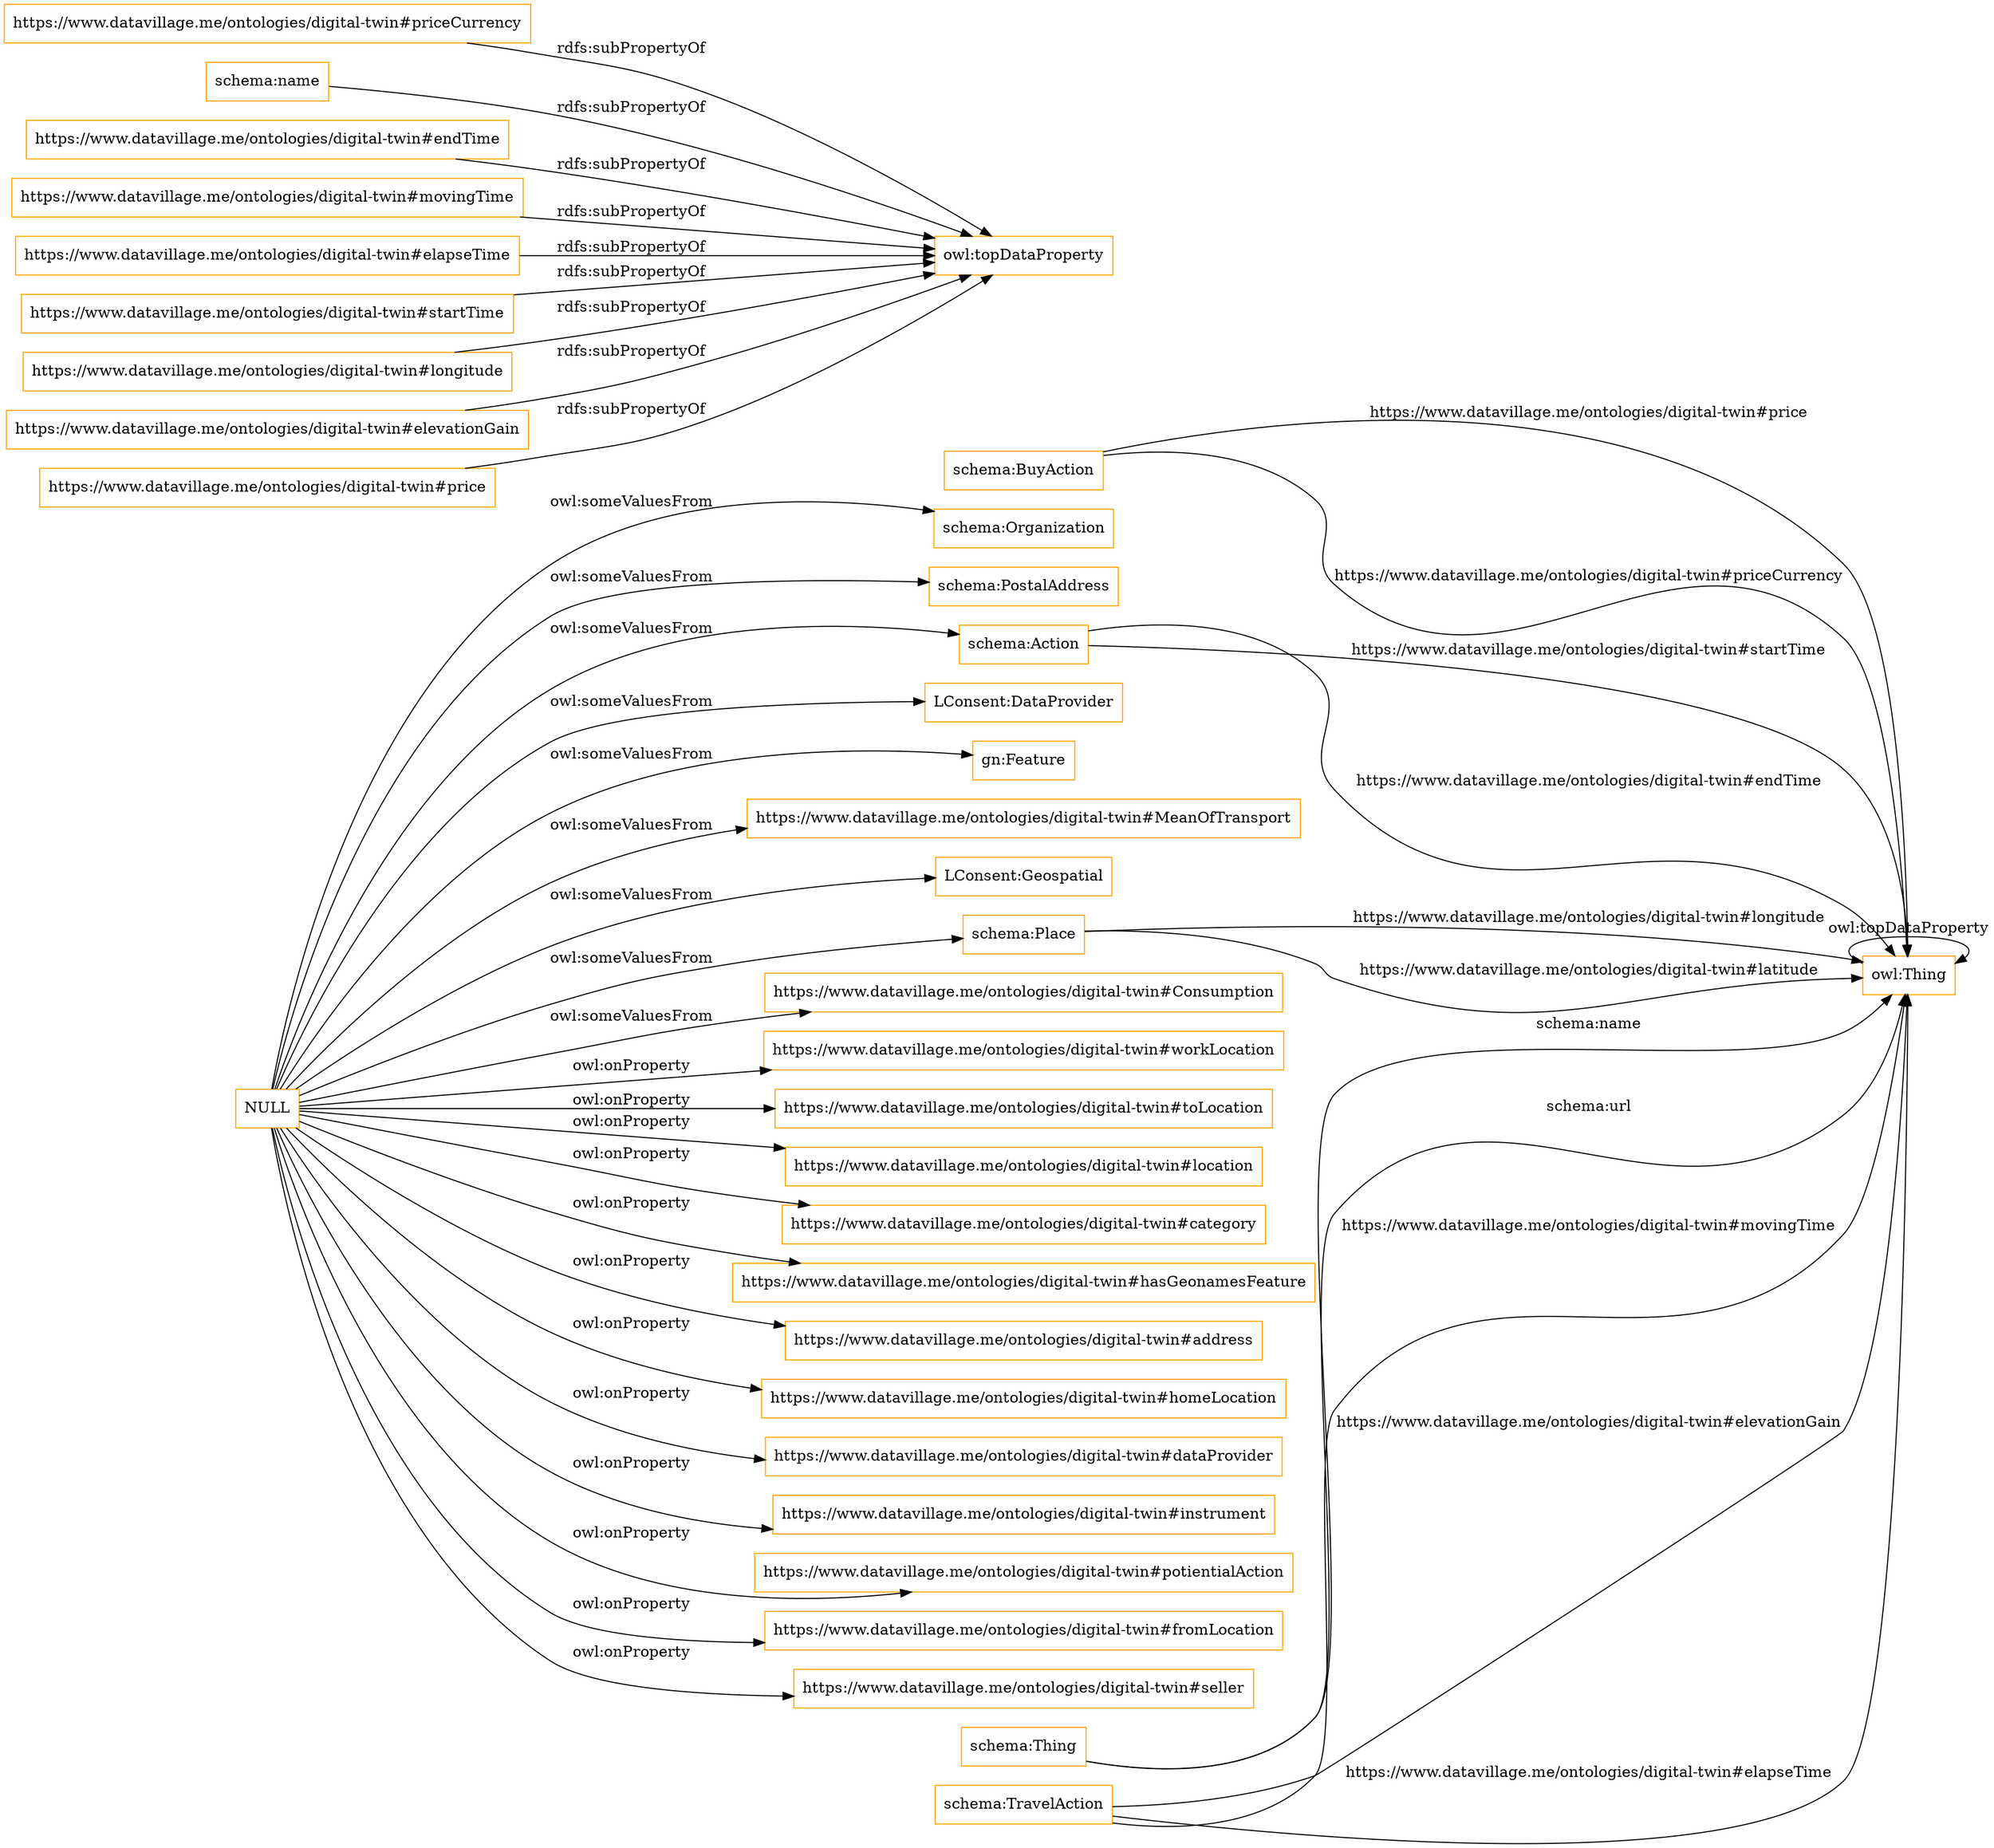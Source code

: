 digraph ar2dtool_diagram { 
rankdir=LR;
size="1501"
node [shape = rectangle, color="orange"]; "schema:BuyAction" "schema:Organization" "schema:PostalAddress" "schema:Action" "LConsent:DataProvider" "schema:Thing" "gn:Feature" "https://www.datavillage.me/ontologies/digital-twin#MeanOfTransport" "LConsent:Geospatial" "schema:Place" "https://www.datavillage.me/ontologies/digital-twin#Consumption" "schema:TravelAction" ; /*classes style*/
	"https://www.datavillage.me/ontologies/digital-twin#priceCurrency" -> "owl:topDataProperty" [ label = "rdfs:subPropertyOf" ];
	"schema:name" -> "owl:topDataProperty" [ label = "rdfs:subPropertyOf" ];
	"https://www.datavillage.me/ontologies/digital-twin#endTime" -> "owl:topDataProperty" [ label = "rdfs:subPropertyOf" ];
	"https://www.datavillage.me/ontologies/digital-twin#movingTime" -> "owl:topDataProperty" [ label = "rdfs:subPropertyOf" ];
	"https://www.datavillage.me/ontologies/digital-twin#elapseTime" -> "owl:topDataProperty" [ label = "rdfs:subPropertyOf" ];
	"https://www.datavillage.me/ontologies/digital-twin#startTime" -> "owl:topDataProperty" [ label = "rdfs:subPropertyOf" ];
	"https://www.datavillage.me/ontologies/digital-twin#longitude" -> "owl:topDataProperty" [ label = "rdfs:subPropertyOf" ];
	"https://www.datavillage.me/ontologies/digital-twin#elevationGain" -> "owl:topDataProperty" [ label = "rdfs:subPropertyOf" ];
	"NULL" -> "https://www.datavillage.me/ontologies/digital-twin#workLocation" [ label = "owl:onProperty" ];
	"NULL" -> "https://www.datavillage.me/ontologies/digital-twin#toLocation" [ label = "owl:onProperty" ];
	"NULL" -> "https://www.datavillage.me/ontologies/digital-twin#location" [ label = "owl:onProperty" ];
	"NULL" -> "gn:Feature" [ label = "owl:someValuesFrom" ];
	"NULL" -> "https://www.datavillage.me/ontologies/digital-twin#category" [ label = "owl:onProperty" ];
	"NULL" -> "https://www.datavillage.me/ontologies/digital-twin#hasGeonamesFeature" [ label = "owl:onProperty" ];
	"NULL" -> "https://www.datavillage.me/ontologies/digital-twin#address" [ label = "owl:onProperty" ];
	"NULL" -> "https://www.datavillage.me/ontologies/digital-twin#homeLocation" [ label = "owl:onProperty" ];
	"NULL" -> "https://www.datavillage.me/ontologies/digital-twin#dataProvider" [ label = "owl:onProperty" ];
	"NULL" -> "https://www.datavillage.me/ontologies/digital-twin#instrument" [ label = "owl:onProperty" ];
	"NULL" -> "schema:Place" [ label = "owl:someValuesFrom" ];
	"NULL" -> "schema:PostalAddress" [ label = "owl:someValuesFrom" ];
	"NULL" -> "LConsent:Geospatial" [ label = "owl:someValuesFrom" ];
	"NULL" -> "schema:Action" [ label = "owl:someValuesFrom" ];
	"NULL" -> "schema:Organization" [ label = "owl:someValuesFrom" ];
	"NULL" -> "https://www.datavillage.me/ontologies/digital-twin#potientialAction" [ label = "owl:onProperty" ];
	"NULL" -> "LConsent:DataProvider" [ label = "owl:someValuesFrom" ];
	"NULL" -> "https://www.datavillage.me/ontologies/digital-twin#MeanOfTransport" [ label = "owl:someValuesFrom" ];
	"NULL" -> "https://www.datavillage.me/ontologies/digital-twin#Consumption" [ label = "owl:someValuesFrom" ];
	"NULL" -> "https://www.datavillage.me/ontologies/digital-twin#fromLocation" [ label = "owl:onProperty" ];
	"NULL" -> "https://www.datavillage.me/ontologies/digital-twin#seller" [ label = "owl:onProperty" ];
	"https://www.datavillage.me/ontologies/digital-twin#price" -> "owl:topDataProperty" [ label = "rdfs:subPropertyOf" ];
	"schema:BuyAction" -> "owl:Thing" [ label = "https://www.datavillage.me/ontologies/digital-twin#price" ];
	"schema:TravelAction" -> "owl:Thing" [ label = "https://www.datavillage.me/ontologies/digital-twin#movingTime" ];
	"schema:Thing" -> "owl:Thing" [ label = "schema:name" ];
	"schema:Action" -> "owl:Thing" [ label = "https://www.datavillage.me/ontologies/digital-twin#startTime" ];
	"schema:BuyAction" -> "owl:Thing" [ label = "https://www.datavillage.me/ontologies/digital-twin#priceCurrency" ];
	"schema:TravelAction" -> "owl:Thing" [ label = "https://www.datavillage.me/ontologies/digital-twin#elevationGain" ];
	"schema:TravelAction" -> "owl:Thing" [ label = "https://www.datavillage.me/ontologies/digital-twin#elapseTime" ];
	"schema:Place" -> "owl:Thing" [ label = "https://www.datavillage.me/ontologies/digital-twin#longitude" ];
	"owl:Thing" -> "owl:Thing" [ label = "owl:topDataProperty" ];
	"schema:Action" -> "owl:Thing" [ label = "https://www.datavillage.me/ontologies/digital-twin#endTime" ];
	"schema:Thing" -> "owl:Thing" [ label = "schema:url" ];
	"schema:Place" -> "owl:Thing" [ label = "https://www.datavillage.me/ontologies/digital-twin#latitude" ];

}
